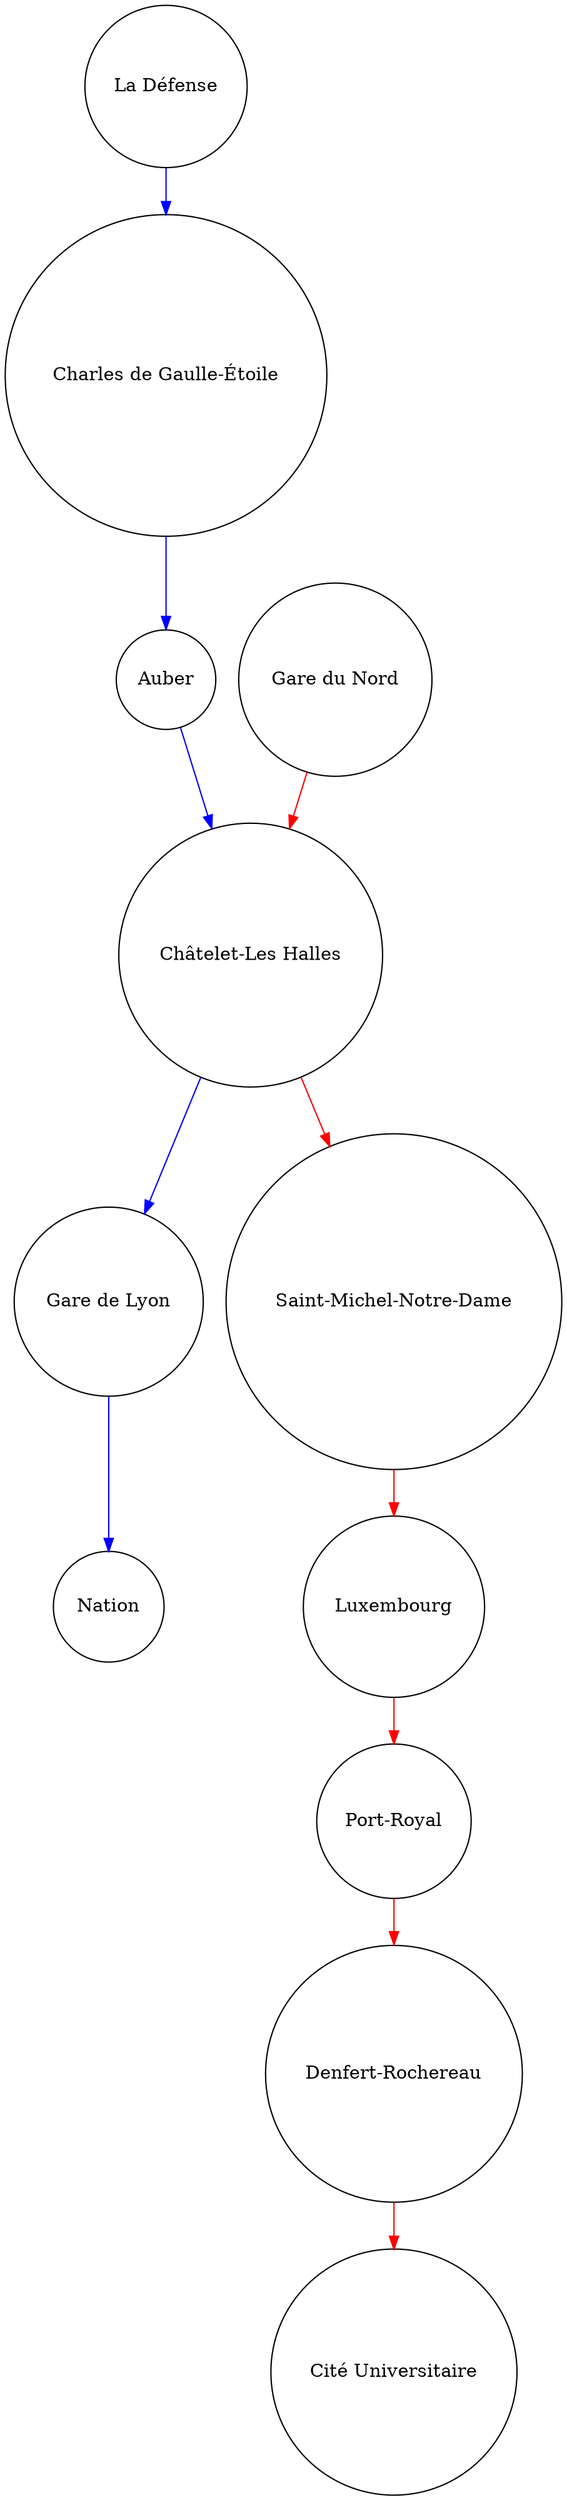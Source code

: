 digraph {
    # Nodes
    node [shape=circle];

# Stations Merlane
    "La Défense";
    "Charles de Gaulle-Étoile";
    "Auber";
    "Châtelet-Les Halles";
    "Gare de Lyon";
    "Nation";
	
# Stations Velane
	"Gare du Nord";
	"Châtelet-Les Halles";
	"Saint-Michel-Notre-Dame";
	"Luxembourg";
	"Port-Royal";
	"Denfert-Rochereau";
	"Cité Universitaire";

# Rue Merlane
    edge [color=blue];
    "La Défense" -> "Charles de Gaulle-Étoile";
    "Charles de Gaulle-Étoile" -> "Auber";
    "Auber" -> "Châtelet-Les Halles";
    "Châtelet-Les Halles" -> "Gare de Lyon";
    "Gare de Lyon" -> "Nation";

#Rue Velane
    edge [color=red];
    "Gare du Nord" -> "Châtelet-Les Halles";
    "Châtelet-Les Halles" -> "Saint-Michel-Notre-Dame";
    "Saint-Michel-Notre-Dame" -> "Luxembourg";
    "Luxembourg" -> "Port-Royal";
    "Port-Royal" -> "Denfert-Rochereau";
    "Denfert-Rochereau" -> "Cité Universitaire";
}